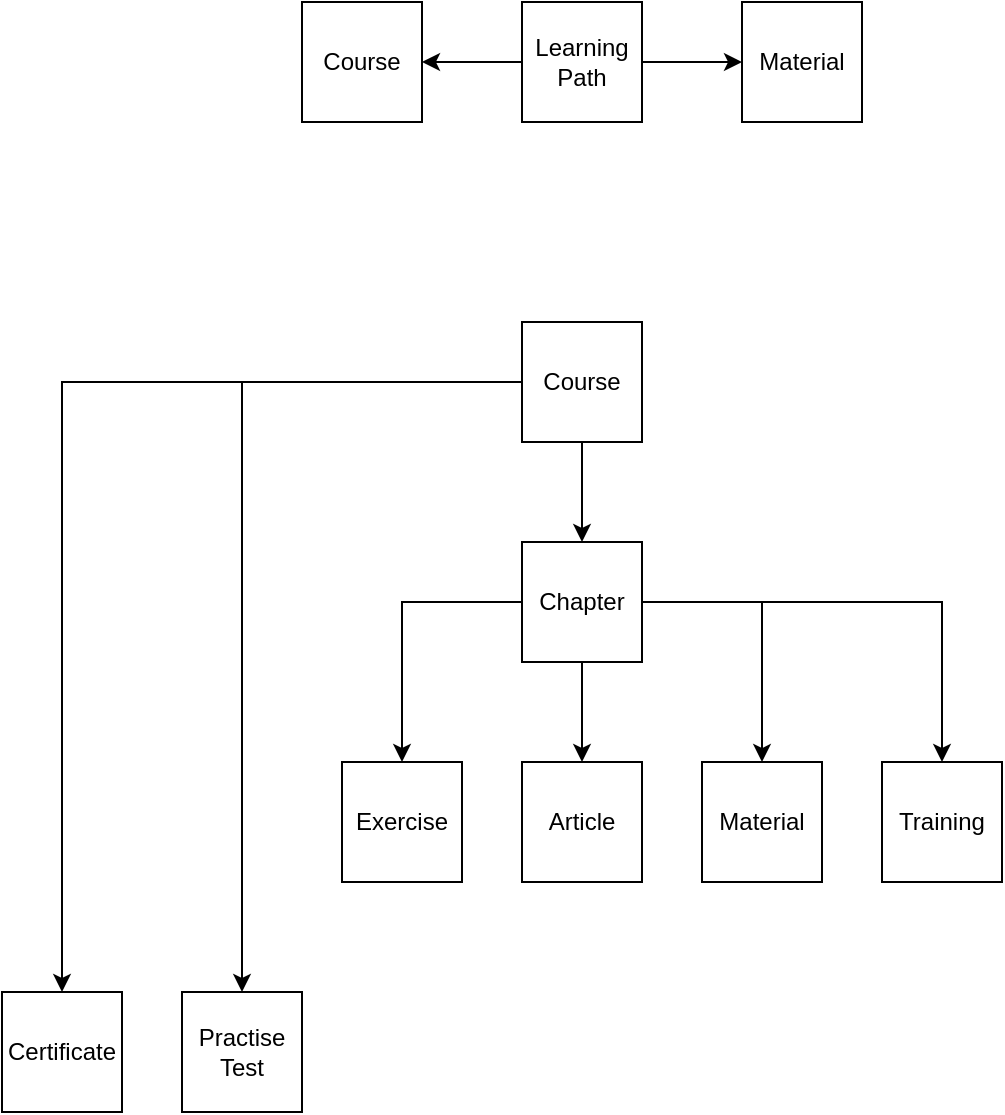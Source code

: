 <mxfile version="20.1.3" type="github" pages="2"><diagram id="P303dpmMOfWzA2QUZwF8" name="Tactical Model"><mxGraphModel dx="1422" dy="762" grid="1" gridSize="10" guides="1" tooltips="1" connect="1" arrows="1" fold="1" page="1" pageScale="1" pageWidth="827" pageHeight="1169" math="0" shadow="0"><root><mxCell id="0"/><mxCell id="1" parent="0"/><mxCell id="Io4sV5MQShJqKYgpSiYU-6" style="edgeStyle=orthogonalEdgeStyle;rounded=0;orthogonalLoop=1;jettySize=auto;html=1;" parent="1" source="Io4sV5MQShJqKYgpSiYU-1" target="Io4sV5MQShJqKYgpSiYU-2" edge="1"><mxGeometry relative="1" as="geometry"/></mxCell><mxCell id="Io4sV5MQShJqKYgpSiYU-27" style="edgeStyle=orthogonalEdgeStyle;rounded=0;orthogonalLoop=1;jettySize=auto;html=1;entryX=0.5;entryY=0;entryDx=0;entryDy=0;" parent="1" source="Io4sV5MQShJqKYgpSiYU-1" target="Io4sV5MQShJqKYgpSiYU-26" edge="1"><mxGeometry relative="1" as="geometry"/></mxCell><mxCell id="Io4sV5MQShJqKYgpSiYU-29" style="edgeStyle=orthogonalEdgeStyle;rounded=0;orthogonalLoop=1;jettySize=auto;html=1;" parent="1" source="Io4sV5MQShJqKYgpSiYU-1" target="Io4sV5MQShJqKYgpSiYU-28" edge="1"><mxGeometry relative="1" as="geometry"/></mxCell><mxCell id="Io4sV5MQShJqKYgpSiYU-1" value="Course" style="whiteSpace=wrap;html=1;aspect=fixed;" parent="1" vertex="1"><mxGeometry x="400" y="250" width="60" height="60" as="geometry"/></mxCell><mxCell id="Io4sV5MQShJqKYgpSiYU-7" style="edgeStyle=orthogonalEdgeStyle;rounded=0;orthogonalLoop=1;jettySize=auto;html=1;entryX=0.5;entryY=0;entryDx=0;entryDy=0;" parent="1" source="Io4sV5MQShJqKYgpSiYU-2" target="Io4sV5MQShJqKYgpSiYU-3" edge="1"><mxGeometry relative="1" as="geometry"/></mxCell><mxCell id="Io4sV5MQShJqKYgpSiYU-22" style="edgeStyle=orthogonalEdgeStyle;rounded=0;orthogonalLoop=1;jettySize=auto;html=1;entryX=0.5;entryY=0;entryDx=0;entryDy=0;" parent="1" source="Io4sV5MQShJqKYgpSiYU-2" target="Io4sV5MQShJqKYgpSiYU-19" edge="1"><mxGeometry relative="1" as="geometry"/></mxCell><mxCell id="Io4sV5MQShJqKYgpSiYU-23" style="edgeStyle=orthogonalEdgeStyle;rounded=0;orthogonalLoop=1;jettySize=auto;html=1;entryX=0.5;entryY=0;entryDx=0;entryDy=0;" parent="1" source="Io4sV5MQShJqKYgpSiYU-2" target="Io4sV5MQShJqKYgpSiYU-18" edge="1"><mxGeometry relative="1" as="geometry"/></mxCell><mxCell id="Io4sV5MQShJqKYgpSiYU-25" style="edgeStyle=orthogonalEdgeStyle;rounded=0;orthogonalLoop=1;jettySize=auto;html=1;" parent="1" source="Io4sV5MQShJqKYgpSiYU-2" target="Io4sV5MQShJqKYgpSiYU-24" edge="1"><mxGeometry relative="1" as="geometry"/></mxCell><mxCell id="Io4sV5MQShJqKYgpSiYU-2" value="Chapter" style="whiteSpace=wrap;html=1;aspect=fixed;" parent="1" vertex="1"><mxGeometry x="400" y="360" width="60" height="60" as="geometry"/></mxCell><mxCell id="Io4sV5MQShJqKYgpSiYU-3" value="Article" style="whiteSpace=wrap;html=1;aspect=fixed;" parent="1" vertex="1"><mxGeometry x="400" y="470" width="60" height="60" as="geometry"/></mxCell><mxCell id="Io4sV5MQShJqKYgpSiYU-16" value="Material" style="whiteSpace=wrap;html=1;aspect=fixed;" parent="1" vertex="1"><mxGeometry x="510" y="90" width="60" height="60" as="geometry"/></mxCell><mxCell id="Io4sV5MQShJqKYgpSiYU-32" style="edgeStyle=orthogonalEdgeStyle;rounded=0;orthogonalLoop=1;jettySize=auto;html=1;" parent="1" source="Io4sV5MQShJqKYgpSiYU-17" target="Io4sV5MQShJqKYgpSiYU-31" edge="1"><mxGeometry relative="1" as="geometry"/></mxCell><mxCell id="Io4sV5MQShJqKYgpSiYU-33" style="edgeStyle=orthogonalEdgeStyle;rounded=0;orthogonalLoop=1;jettySize=auto;html=1;" parent="1" source="Io4sV5MQShJqKYgpSiYU-17" target="Io4sV5MQShJqKYgpSiYU-16" edge="1"><mxGeometry relative="1" as="geometry"/></mxCell><mxCell id="Io4sV5MQShJqKYgpSiYU-17" value="Learning Path" style="whiteSpace=wrap;html=1;aspect=fixed;" parent="1" vertex="1"><mxGeometry x="400" y="90" width="60" height="60" as="geometry"/></mxCell><mxCell id="Io4sV5MQShJqKYgpSiYU-18" value="Material" style="whiteSpace=wrap;html=1;aspect=fixed;" parent="1" vertex="1"><mxGeometry x="490" y="470" width="60" height="60" as="geometry"/></mxCell><mxCell id="Io4sV5MQShJqKYgpSiYU-19" value="Exercise" style="whiteSpace=wrap;html=1;aspect=fixed;" parent="1" vertex="1"><mxGeometry x="310" y="470" width="60" height="60" as="geometry"/></mxCell><mxCell id="Io4sV5MQShJqKYgpSiYU-24" value="Training" style="whiteSpace=wrap;html=1;aspect=fixed;" parent="1" vertex="1"><mxGeometry x="580" y="470" width="60" height="60" as="geometry"/></mxCell><mxCell id="Io4sV5MQShJqKYgpSiYU-26" value="Practise Test" style="whiteSpace=wrap;html=1;aspect=fixed;" parent="1" vertex="1"><mxGeometry x="230" y="585" width="60" height="60" as="geometry"/></mxCell><mxCell id="Io4sV5MQShJqKYgpSiYU-28" value="Certificate" style="whiteSpace=wrap;html=1;aspect=fixed;" parent="1" vertex="1"><mxGeometry x="140" y="585" width="60" height="60" as="geometry"/></mxCell><mxCell id="Io4sV5MQShJqKYgpSiYU-31" value="Course" style="whiteSpace=wrap;html=1;aspect=fixed;" parent="1" vertex="1"><mxGeometry x="290" y="90" width="60" height="60" as="geometry"/></mxCell></root></mxGraphModel></diagram><diagram id="wnhpb5rzua2vBApuNA7d" name="Strategic Model"><mxGraphModel dx="1422" dy="762" grid="1" gridSize="10" guides="1" tooltips="1" connect="1" arrows="1" fold="1" page="1" pageScale="1" pageWidth="827" pageHeight="1169" math="0" shadow="0"><root><mxCell id="0"/><mxCell id="1" parent="0"/><mxCell id="JAhJY6R0XdR6vkhdVZHR-1" value="Course" style="ellipse;whiteSpace=wrap;html=1;aspect=fixed;" parent="1" vertex="1"><mxGeometry x="130" y="280" width="80" height="80" as="geometry"/></mxCell><mxCell id="u4-eLxr_FfmW_F98G7Oo-1" style="edgeStyle=orthogonalEdgeStyle;rounded=0;orthogonalLoop=1;jettySize=auto;html=1;entryX=0;entryY=0.5;entryDx=0;entryDy=0;" edge="1" parent="1" source="JAhJY6R0XdR6vkhdVZHR-2" target="JAhJY6R0XdR6vkhdVZHR-3"><mxGeometry relative="1" as="geometry"/></mxCell><mxCell id="u4-eLxr_FfmW_F98G7Oo-4" value="1" style="edgeLabel;html=1;align=center;verticalAlign=middle;resizable=0;points=[];" vertex="1" connectable="0" parent="u4-eLxr_FfmW_F98G7Oo-1"><mxGeometry x="-0.747" y="-1" relative="1" as="geometry"><mxPoint x="-9" y="-1" as="offset"/></mxGeometry></mxCell><mxCell id="u4-eLxr_FfmW_F98G7Oo-5" value="1" style="edgeLabel;html=1;align=center;verticalAlign=middle;resizable=0;points=[];" vertex="1" connectable="0" parent="u4-eLxr_FfmW_F98G7Oo-1"><mxGeometry x="0.693" y="1" relative="1" as="geometry"><mxPoint as="offset"/></mxGeometry></mxCell><mxCell id="JAhJY6R0XdR6vkhdVZHR-2" value="Training" style="ellipse;whiteSpace=wrap;html=1;aspect=fixed;" parent="1" vertex="1"><mxGeometry x="210" y="280" width="80" height="80" as="geometry"/></mxCell><mxCell id="u4-eLxr_FfmW_F98G7Oo-9" style="edgeStyle=orthogonalEdgeStyle;rounded=0;orthogonalLoop=1;jettySize=auto;html=1;entryX=0;entryY=0.5;entryDx=0;entryDy=0;" edge="1" parent="1" source="JAhJY6R0XdR6vkhdVZHR-3" target="JAhJY6R0XdR6vkhdVZHR-5"><mxGeometry relative="1" as="geometry"/></mxCell><mxCell id="JAhJY6R0XdR6vkhdVZHR-3" value="Payment" style="ellipse;whiteSpace=wrap;html=1;aspect=fixed;" parent="1" vertex="1"><mxGeometry x="440" y="280" width="80" height="80" as="geometry"/></mxCell><mxCell id="u4-eLxr_FfmW_F98G7Oo-6" style="edgeStyle=orthogonalEdgeStyle;rounded=0;orthogonalLoop=1;jettySize=auto;html=1;entryX=1;entryY=0.5;entryDx=0;entryDy=0;" edge="1" parent="1" source="JAhJY6R0XdR6vkhdVZHR-4" target="JAhJY6R0XdR6vkhdVZHR-3"><mxGeometry relative="1" as="geometry"/></mxCell><mxCell id="JAhJY6R0XdR6vkhdVZHR-4" value="License" style="ellipse;whiteSpace=wrap;html=1;aspect=fixed;" parent="1" vertex="1"><mxGeometry x="560" y="280" width="80" height="80" as="geometry"/></mxCell><mxCell id="JAhJY6R0XdR6vkhdVZHR-5" value="Invoice" style="ellipse;whiteSpace=wrap;html=1;aspect=fixed;" parent="1" vertex="1"><mxGeometry x="500" y="370" width="80" height="80" as="geometry"/></mxCell><mxCell id="JAhJY6R0XdR6vkhdVZHR-6" value="Digital Marketing" style="ellipse;whiteSpace=wrap;html=1;aspect=fixed;" parent="1" vertex="1"><mxGeometry x="400" y="480" width="80" height="80" as="geometry"/></mxCell><mxCell id="JAhJY6R0XdR6vkhdVZHR-7" value="Notification" style="ellipse;whiteSpace=wrap;html=1;aspect=fixed;" parent="1" vertex="1"><mxGeometry x="320" y="480" width="80" height="80" as="geometry"/></mxCell><mxCell id="JAhJY6R0XdR6vkhdVZHR-8" value="Security" style="ellipse;whiteSpace=wrap;html=1;aspect=fixed;fillColor=#f8cecc;strokeColor=#b85450;" parent="1" vertex="1"><mxGeometry x="680" y="40" width="80" height="80" as="geometry"/></mxCell><mxCell id="Ob-Hz9pu399p75kR0eYH-1" style="edgeStyle=orthogonalEdgeStyle;rounded=0;orthogonalLoop=1;jettySize=auto;html=1;" edge="1" parent="1" source="JAhJY6R0XdR6vkhdVZHR-9"><mxGeometry relative="1" as="geometry"><mxPoint x="170" y="280" as="targetPoint"/></mxGeometry></mxCell><mxCell id="Ob-Hz9pu399p75kR0eYH-3" value="1" style="edgeLabel;html=1;align=center;verticalAlign=middle;resizable=0;points=[];" vertex="1" connectable="0" parent="Ob-Hz9pu399p75kR0eYH-1"><mxGeometry x="-0.508" y="7" relative="1" as="geometry"><mxPoint x="49" y="3" as="offset"/></mxGeometry></mxCell><mxCell id="Ob-Hz9pu399p75kR0eYH-4" value="1..N" style="edgeLabel;html=1;align=center;verticalAlign=middle;resizable=0;points=[];" vertex="1" connectable="0" parent="Ob-Hz9pu399p75kR0eYH-1"><mxGeometry x="0.792" y="2" relative="1" as="geometry"><mxPoint x="-2" y="12" as="offset"/></mxGeometry></mxCell><mxCell id="Ob-Hz9pu399p75kR0eYH-6" style="edgeStyle=orthogonalEdgeStyle;rounded=0;orthogonalLoop=1;jettySize=auto;html=1;" edge="1" parent="1" source="JAhJY6R0XdR6vkhdVZHR-9" target="JAhJY6R0XdR6vkhdVZHR-2"><mxGeometry relative="1" as="geometry"/></mxCell><mxCell id="Ob-Hz9pu399p75kR0eYH-7" value="1..N" style="edgeLabel;html=1;align=center;verticalAlign=middle;resizable=0;points=[];" vertex="1" connectable="0" parent="Ob-Hz9pu399p75kR0eYH-6"><mxGeometry x="0.809" y="-3" relative="1" as="geometry"><mxPoint x="3" as="offset"/></mxGeometry></mxCell><mxCell id="u4-eLxr_FfmW_F98G7Oo-3" style="edgeStyle=orthogonalEdgeStyle;rounded=0;orthogonalLoop=1;jettySize=auto;html=1;" edge="1" parent="1" source="JAhJY6R0XdR6vkhdVZHR-9" target="JAhJY6R0XdR6vkhdVZHR-4"><mxGeometry relative="1" as="geometry"/></mxCell><mxCell id="u4-eLxr_FfmW_F98G7Oo-7" value="1" style="edgeLabel;html=1;align=center;verticalAlign=middle;resizable=0;points=[];" vertex="1" connectable="0" parent="u4-eLxr_FfmW_F98G7Oo-3"><mxGeometry x="-0.893" y="-1" relative="1" as="geometry"><mxPoint as="offset"/></mxGeometry></mxCell><mxCell id="u4-eLxr_FfmW_F98G7Oo-8" value="1" style="edgeLabel;html=1;align=center;verticalAlign=middle;resizable=0;points=[];" vertex="1" connectable="0" parent="u4-eLxr_FfmW_F98G7Oo-3"><mxGeometry x="0.843" y="-1" relative="1" as="geometry"><mxPoint as="offset"/></mxGeometry></mxCell><mxCell id="JAhJY6R0XdR6vkhdVZHR-9" value="Profile" style="ellipse;whiteSpace=wrap;html=1;aspect=fixed;" parent="1" vertex="1"><mxGeometry x="360" y="120" width="80" height="80" as="geometry"/></mxCell><mxCell id="JAhJY6R0XdR6vkhdVZHR-10" value="Enrollment" style="ellipse;whiteSpace=wrap;html=1;aspect=fixed;fillColor=#f8cecc;strokeColor=#b85450;" parent="1" vertex="1"><mxGeometry x="40" y="40" width="80" height="80" as="geometry"/></mxCell></root></mxGraphModel></diagram></mxfile>